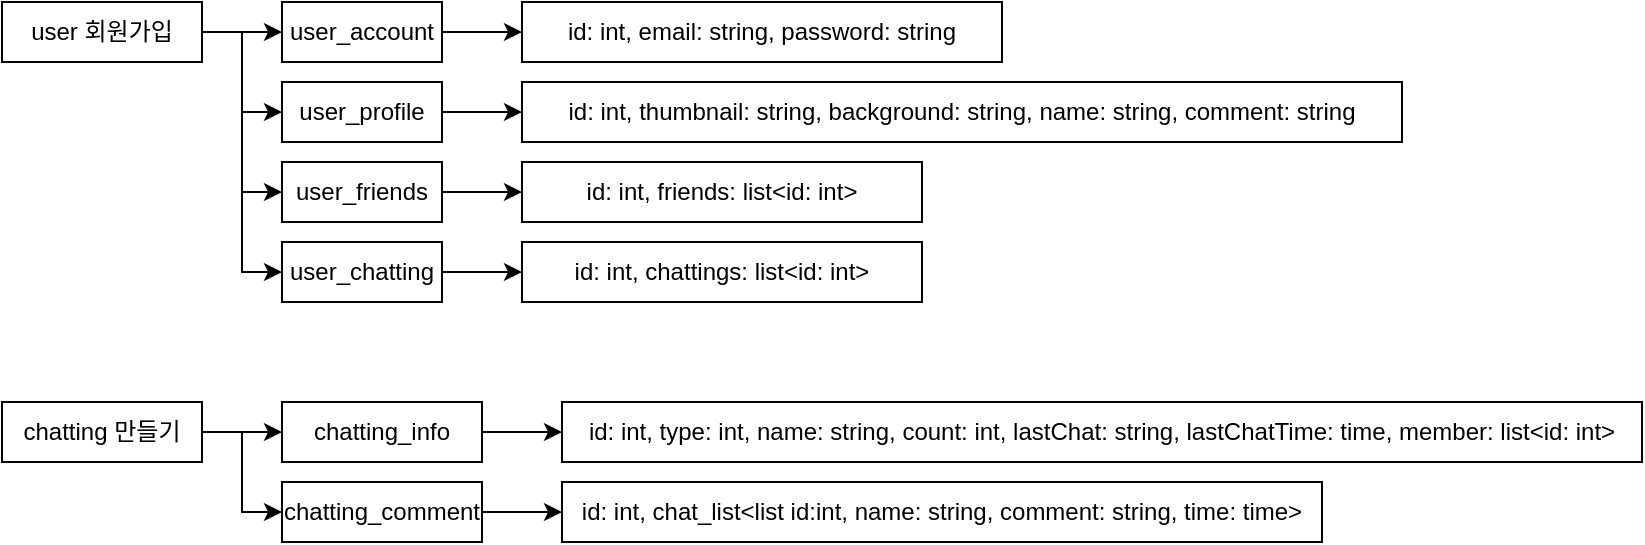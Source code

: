 <mxfile version="21.3.2" type="github">
  <diagram name="페이지-1" id="tAFCx29_-rlvc0EVFkHZ">
    <mxGraphModel dx="1039" dy="742" grid="1" gridSize="10" guides="1" tooltips="1" connect="1" arrows="1" fold="1" page="1" pageScale="1" pageWidth="827" pageHeight="1169" math="0" shadow="0">
      <root>
        <mxCell id="0" />
        <mxCell id="1" parent="0" />
        <mxCell id="gJ_Xtz6bmZQ4SBWZCn3s-23" style="edgeStyle=orthogonalEdgeStyle;rounded=0;orthogonalLoop=1;jettySize=auto;html=1;exitX=1;exitY=0.5;exitDx=0;exitDy=0;entryX=0;entryY=0.5;entryDx=0;entryDy=0;" parent="1" source="gJ_Xtz6bmZQ4SBWZCn3s-10" target="gJ_Xtz6bmZQ4SBWZCn3s-15" edge="1">
          <mxGeometry relative="1" as="geometry" />
        </mxCell>
        <mxCell id="gJ_Xtz6bmZQ4SBWZCn3s-10" value="user_account" style="rounded=0;whiteSpace=wrap;html=1;" parent="1" vertex="1">
          <mxGeometry x="200" y="120" width="80" height="30" as="geometry" />
        </mxCell>
        <mxCell id="gJ_Xtz6bmZQ4SBWZCn3s-24" style="edgeStyle=orthogonalEdgeStyle;rounded=0;orthogonalLoop=1;jettySize=auto;html=1;exitX=1;exitY=0.5;exitDx=0;exitDy=0;entryX=0;entryY=0.5;entryDx=0;entryDy=0;" parent="1" source="gJ_Xtz6bmZQ4SBWZCn3s-11" target="gJ_Xtz6bmZQ4SBWZCn3s-16" edge="1">
          <mxGeometry relative="1" as="geometry" />
        </mxCell>
        <mxCell id="gJ_Xtz6bmZQ4SBWZCn3s-11" value="user_profile" style="rounded=0;whiteSpace=wrap;html=1;" parent="1" vertex="1">
          <mxGeometry x="200" y="160" width="80" height="30" as="geometry" />
        </mxCell>
        <mxCell id="gJ_Xtz6bmZQ4SBWZCn3s-25" style="edgeStyle=orthogonalEdgeStyle;rounded=0;orthogonalLoop=1;jettySize=auto;html=1;exitX=1;exitY=0.5;exitDx=0;exitDy=0;entryX=0;entryY=0.5;entryDx=0;entryDy=0;" parent="1" source="gJ_Xtz6bmZQ4SBWZCn3s-12" target="gJ_Xtz6bmZQ4SBWZCn3s-17" edge="1">
          <mxGeometry relative="1" as="geometry" />
        </mxCell>
        <mxCell id="gJ_Xtz6bmZQ4SBWZCn3s-12" value="user_friends" style="rounded=0;whiteSpace=wrap;html=1;" parent="1" vertex="1">
          <mxGeometry x="200" y="200" width="80" height="30" as="geometry" />
        </mxCell>
        <mxCell id="gJ_Xtz6bmZQ4SBWZCn3s-26" style="edgeStyle=orthogonalEdgeStyle;rounded=0;orthogonalLoop=1;jettySize=auto;html=1;exitX=1;exitY=0.5;exitDx=0;exitDy=0;entryX=0;entryY=0.5;entryDx=0;entryDy=0;" parent="1" source="gJ_Xtz6bmZQ4SBWZCn3s-13" target="gJ_Xtz6bmZQ4SBWZCn3s-18" edge="1">
          <mxGeometry relative="1" as="geometry" />
        </mxCell>
        <mxCell id="gJ_Xtz6bmZQ4SBWZCn3s-13" value="user_chatting" style="rounded=0;whiteSpace=wrap;html=1;" parent="1" vertex="1">
          <mxGeometry x="200" y="240" width="80" height="30" as="geometry" />
        </mxCell>
        <mxCell id="gJ_Xtz6bmZQ4SBWZCn3s-19" style="edgeStyle=orthogonalEdgeStyle;rounded=0;orthogonalLoop=1;jettySize=auto;html=1;exitX=1;exitY=0.5;exitDx=0;exitDy=0;entryX=0;entryY=0.5;entryDx=0;entryDy=0;" parent="1" source="gJ_Xtz6bmZQ4SBWZCn3s-14" target="gJ_Xtz6bmZQ4SBWZCn3s-10" edge="1">
          <mxGeometry relative="1" as="geometry" />
        </mxCell>
        <mxCell id="gJ_Xtz6bmZQ4SBWZCn3s-20" style="edgeStyle=orthogonalEdgeStyle;rounded=0;orthogonalLoop=1;jettySize=auto;html=1;exitX=1;exitY=0.5;exitDx=0;exitDy=0;entryX=0;entryY=0.5;entryDx=0;entryDy=0;" parent="1" source="gJ_Xtz6bmZQ4SBWZCn3s-14" target="gJ_Xtz6bmZQ4SBWZCn3s-11" edge="1">
          <mxGeometry relative="1" as="geometry" />
        </mxCell>
        <mxCell id="gJ_Xtz6bmZQ4SBWZCn3s-21" style="edgeStyle=orthogonalEdgeStyle;rounded=0;orthogonalLoop=1;jettySize=auto;html=1;exitX=1;exitY=0.5;exitDx=0;exitDy=0;entryX=0;entryY=0.5;entryDx=0;entryDy=0;" parent="1" source="gJ_Xtz6bmZQ4SBWZCn3s-14" target="gJ_Xtz6bmZQ4SBWZCn3s-12" edge="1">
          <mxGeometry relative="1" as="geometry" />
        </mxCell>
        <mxCell id="gJ_Xtz6bmZQ4SBWZCn3s-22" style="edgeStyle=orthogonalEdgeStyle;rounded=0;orthogonalLoop=1;jettySize=auto;html=1;exitX=1;exitY=0.5;exitDx=0;exitDy=0;entryX=0;entryY=0.5;entryDx=0;entryDy=0;" parent="1" source="gJ_Xtz6bmZQ4SBWZCn3s-14" target="gJ_Xtz6bmZQ4SBWZCn3s-13" edge="1">
          <mxGeometry relative="1" as="geometry" />
        </mxCell>
        <mxCell id="gJ_Xtz6bmZQ4SBWZCn3s-14" value="user 회원가입" style="rounded=0;whiteSpace=wrap;html=1;" parent="1" vertex="1">
          <mxGeometry x="60" y="120" width="100" height="30" as="geometry" />
        </mxCell>
        <mxCell id="gJ_Xtz6bmZQ4SBWZCn3s-15" value="id: int, email: string, password: string" style="rounded=0;whiteSpace=wrap;html=1;" parent="1" vertex="1">
          <mxGeometry x="320" y="120" width="240" height="30" as="geometry" />
        </mxCell>
        <mxCell id="gJ_Xtz6bmZQ4SBWZCn3s-16" value="id: int, thumbnail: string, background: string, name: string, comment: string" style="rounded=0;whiteSpace=wrap;html=1;" parent="1" vertex="1">
          <mxGeometry x="320" y="160" width="440" height="30" as="geometry" />
        </mxCell>
        <mxCell id="gJ_Xtz6bmZQ4SBWZCn3s-17" value="id: int, friends: list&amp;lt;id: int&amp;gt;" style="rounded=0;whiteSpace=wrap;html=1;" parent="1" vertex="1">
          <mxGeometry x="320" y="200" width="200" height="30" as="geometry" />
        </mxCell>
        <mxCell id="gJ_Xtz6bmZQ4SBWZCn3s-18" value="id: int, chattings: list&amp;lt;id: int&amp;gt;" style="rounded=0;whiteSpace=wrap;html=1;" parent="1" vertex="1">
          <mxGeometry x="320" y="240" width="200" height="30" as="geometry" />
        </mxCell>
        <mxCell id="gJ_Xtz6bmZQ4SBWZCn3s-32" style="edgeStyle=orthogonalEdgeStyle;rounded=0;orthogonalLoop=1;jettySize=auto;html=1;exitX=1;exitY=0.5;exitDx=0;exitDy=0;entryX=0;entryY=0.5;entryDx=0;entryDy=0;" parent="1" source="gJ_Xtz6bmZQ4SBWZCn3s-27" target="gJ_Xtz6bmZQ4SBWZCn3s-28" edge="1">
          <mxGeometry relative="1" as="geometry" />
        </mxCell>
        <mxCell id="gJ_Xtz6bmZQ4SBWZCn3s-33" style="edgeStyle=orthogonalEdgeStyle;rounded=0;orthogonalLoop=1;jettySize=auto;html=1;exitX=1;exitY=0.5;exitDx=0;exitDy=0;entryX=0;entryY=0.5;entryDx=0;entryDy=0;" parent="1" source="gJ_Xtz6bmZQ4SBWZCn3s-27" target="gJ_Xtz6bmZQ4SBWZCn3s-29" edge="1">
          <mxGeometry relative="1" as="geometry" />
        </mxCell>
        <mxCell id="gJ_Xtz6bmZQ4SBWZCn3s-27" value="chatting 만들기" style="rounded=0;whiteSpace=wrap;html=1;" parent="1" vertex="1">
          <mxGeometry x="60" y="320" width="100" height="30" as="geometry" />
        </mxCell>
        <mxCell id="gJ_Xtz6bmZQ4SBWZCn3s-34" style="edgeStyle=orthogonalEdgeStyle;rounded=0;orthogonalLoop=1;jettySize=auto;html=1;exitX=1;exitY=0.5;exitDx=0;exitDy=0;entryX=0;entryY=0.5;entryDx=0;entryDy=0;" parent="1" source="gJ_Xtz6bmZQ4SBWZCn3s-28" target="gJ_Xtz6bmZQ4SBWZCn3s-30" edge="1">
          <mxGeometry relative="1" as="geometry" />
        </mxCell>
        <mxCell id="gJ_Xtz6bmZQ4SBWZCn3s-28" value="chatting_info" style="rounded=0;whiteSpace=wrap;html=1;" parent="1" vertex="1">
          <mxGeometry x="200" y="320" width="100" height="30" as="geometry" />
        </mxCell>
        <mxCell id="gJ_Xtz6bmZQ4SBWZCn3s-35" style="edgeStyle=orthogonalEdgeStyle;rounded=0;orthogonalLoop=1;jettySize=auto;html=1;exitX=1;exitY=0.5;exitDx=0;exitDy=0;entryX=0;entryY=0.5;entryDx=0;entryDy=0;" parent="1" source="gJ_Xtz6bmZQ4SBWZCn3s-29" target="gJ_Xtz6bmZQ4SBWZCn3s-31" edge="1">
          <mxGeometry relative="1" as="geometry" />
        </mxCell>
        <mxCell id="gJ_Xtz6bmZQ4SBWZCn3s-29" value="chatting_comment" style="rounded=0;whiteSpace=wrap;html=1;" parent="1" vertex="1">
          <mxGeometry x="200" y="360" width="100" height="30" as="geometry" />
        </mxCell>
        <mxCell id="gJ_Xtz6bmZQ4SBWZCn3s-30" value="id: int, type: int, name: string, count: int, lastChat: string, lastChatTime: time, member: list&amp;lt;id: int&amp;gt;" style="rounded=0;whiteSpace=wrap;html=1;" parent="1" vertex="1">
          <mxGeometry x="340" y="320" width="540" height="30" as="geometry" />
        </mxCell>
        <mxCell id="gJ_Xtz6bmZQ4SBWZCn3s-31" value="id: int, chat_list&amp;lt;list id:int, name: string, comment: string, time: time&amp;gt;" style="rounded=0;whiteSpace=wrap;html=1;" parent="1" vertex="1">
          <mxGeometry x="340" y="360" width="380" height="30" as="geometry" />
        </mxCell>
      </root>
    </mxGraphModel>
  </diagram>
</mxfile>
